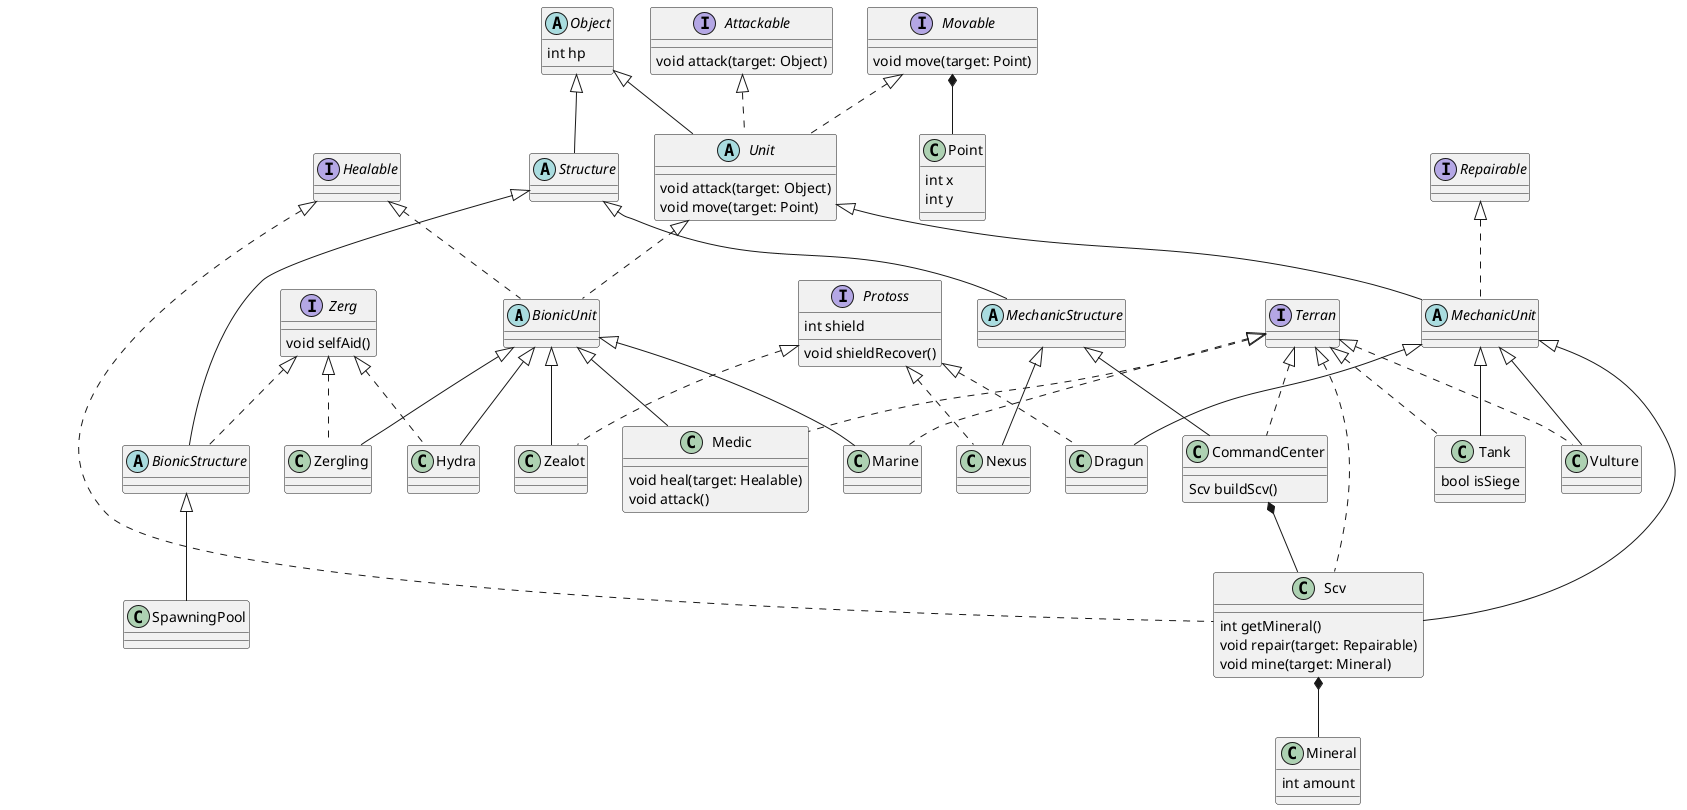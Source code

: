 @startuml X
scale 1

abstract class BionicUnit implements Healable, Unit {

}
class Point {
int x
int y
}

class Mineral {
int amount
}

interface Movable {
void move(target: Point)
}
interface Attackable {
void attack(target: Object)
}
abstract class Object {
int hp
}
abstract class Unit extends Object implements Movable, Attackable {
void attack(target: Object)
void move(target: Point)
}
abstract class Structure extends Object {
}
abstract class BionicStructure extends Structure implements Zerg{

}
abstract class MechanicStructure extends Structure {

}
abstract class MechanicUnit extends Unit implements Repairable {

}
interface Repairable {
' Scv가 repair 가능
}
interface Healable {
' 메딕이 치료가능
' Teran, Unit, Bionic

}
' =================================================================================
interface Zerg {
void selfAid()
}
class Zergling extends BionicUnit implements Zerg {

}
class Hydra extends BionicUnit implements Zerg {

}
class SpawningPool extends BionicStructure {

}
' =================================================================================
interface Protoss {
int shield
void shieldRecover()
}
class Zealot extends BionicUnit implements Protoss {

}
class Dragun extends MechanicUnit implements Protoss {

}
class Nexus extends MechanicStructure implements Protoss{

}
' =================================================================================
interface Terran

class Marine extends BionicUnit implements Terran
class Medic extends BionicUnit implements Terran {
void heal(target: Healable)
void attack()
}
class Tank extends MechanicUnit implements Terran {
bool isSiege

}
class Vulture extends MechanicUnit implements Terran {

}

class Scv extends MechanicUnit implements Terran, Healable {
int getMineral()
void repair(target: Repairable)
void mine(target: Mineral)

}
class CommandCenter extends MechanicStructure implements Terran {
Scv buildScv()
}
Movable *-- Point
Scv *-- Mineral
CommandCenter *-- Scv
@enduml







